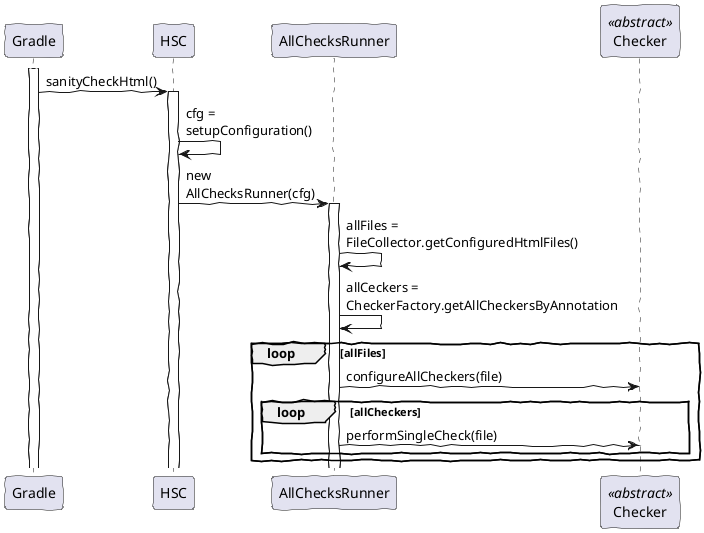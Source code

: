 @startuml
skinparam maxmessagesize 80
skinparam handwritten true

activate Gradle
Gradle -> HSC: sanityCheckHtml()

participant HSCTask as HSC
activate HSC

participant AllChecksRunner as ACR

HSC -> HSC: cfg = setupConfiguration()
HSC -> ACR: new AllChecksRunner(cfg)
activate ACR

ACR -> ACR: allFiles = FileCollector.getConfiguredHtmlFiles()
ACR -> ACR: allCeckers = CheckerFactory.getAllCheckersByAnnotation

loop allFiles
    participant "Checker" as CHECK <<abstract>>
    ACR -> CHECK: configureAllCheckers(file)
    loop allCheckers
    ACR -> CHECK: performSingleCheck(file)
    end
end
@enduml